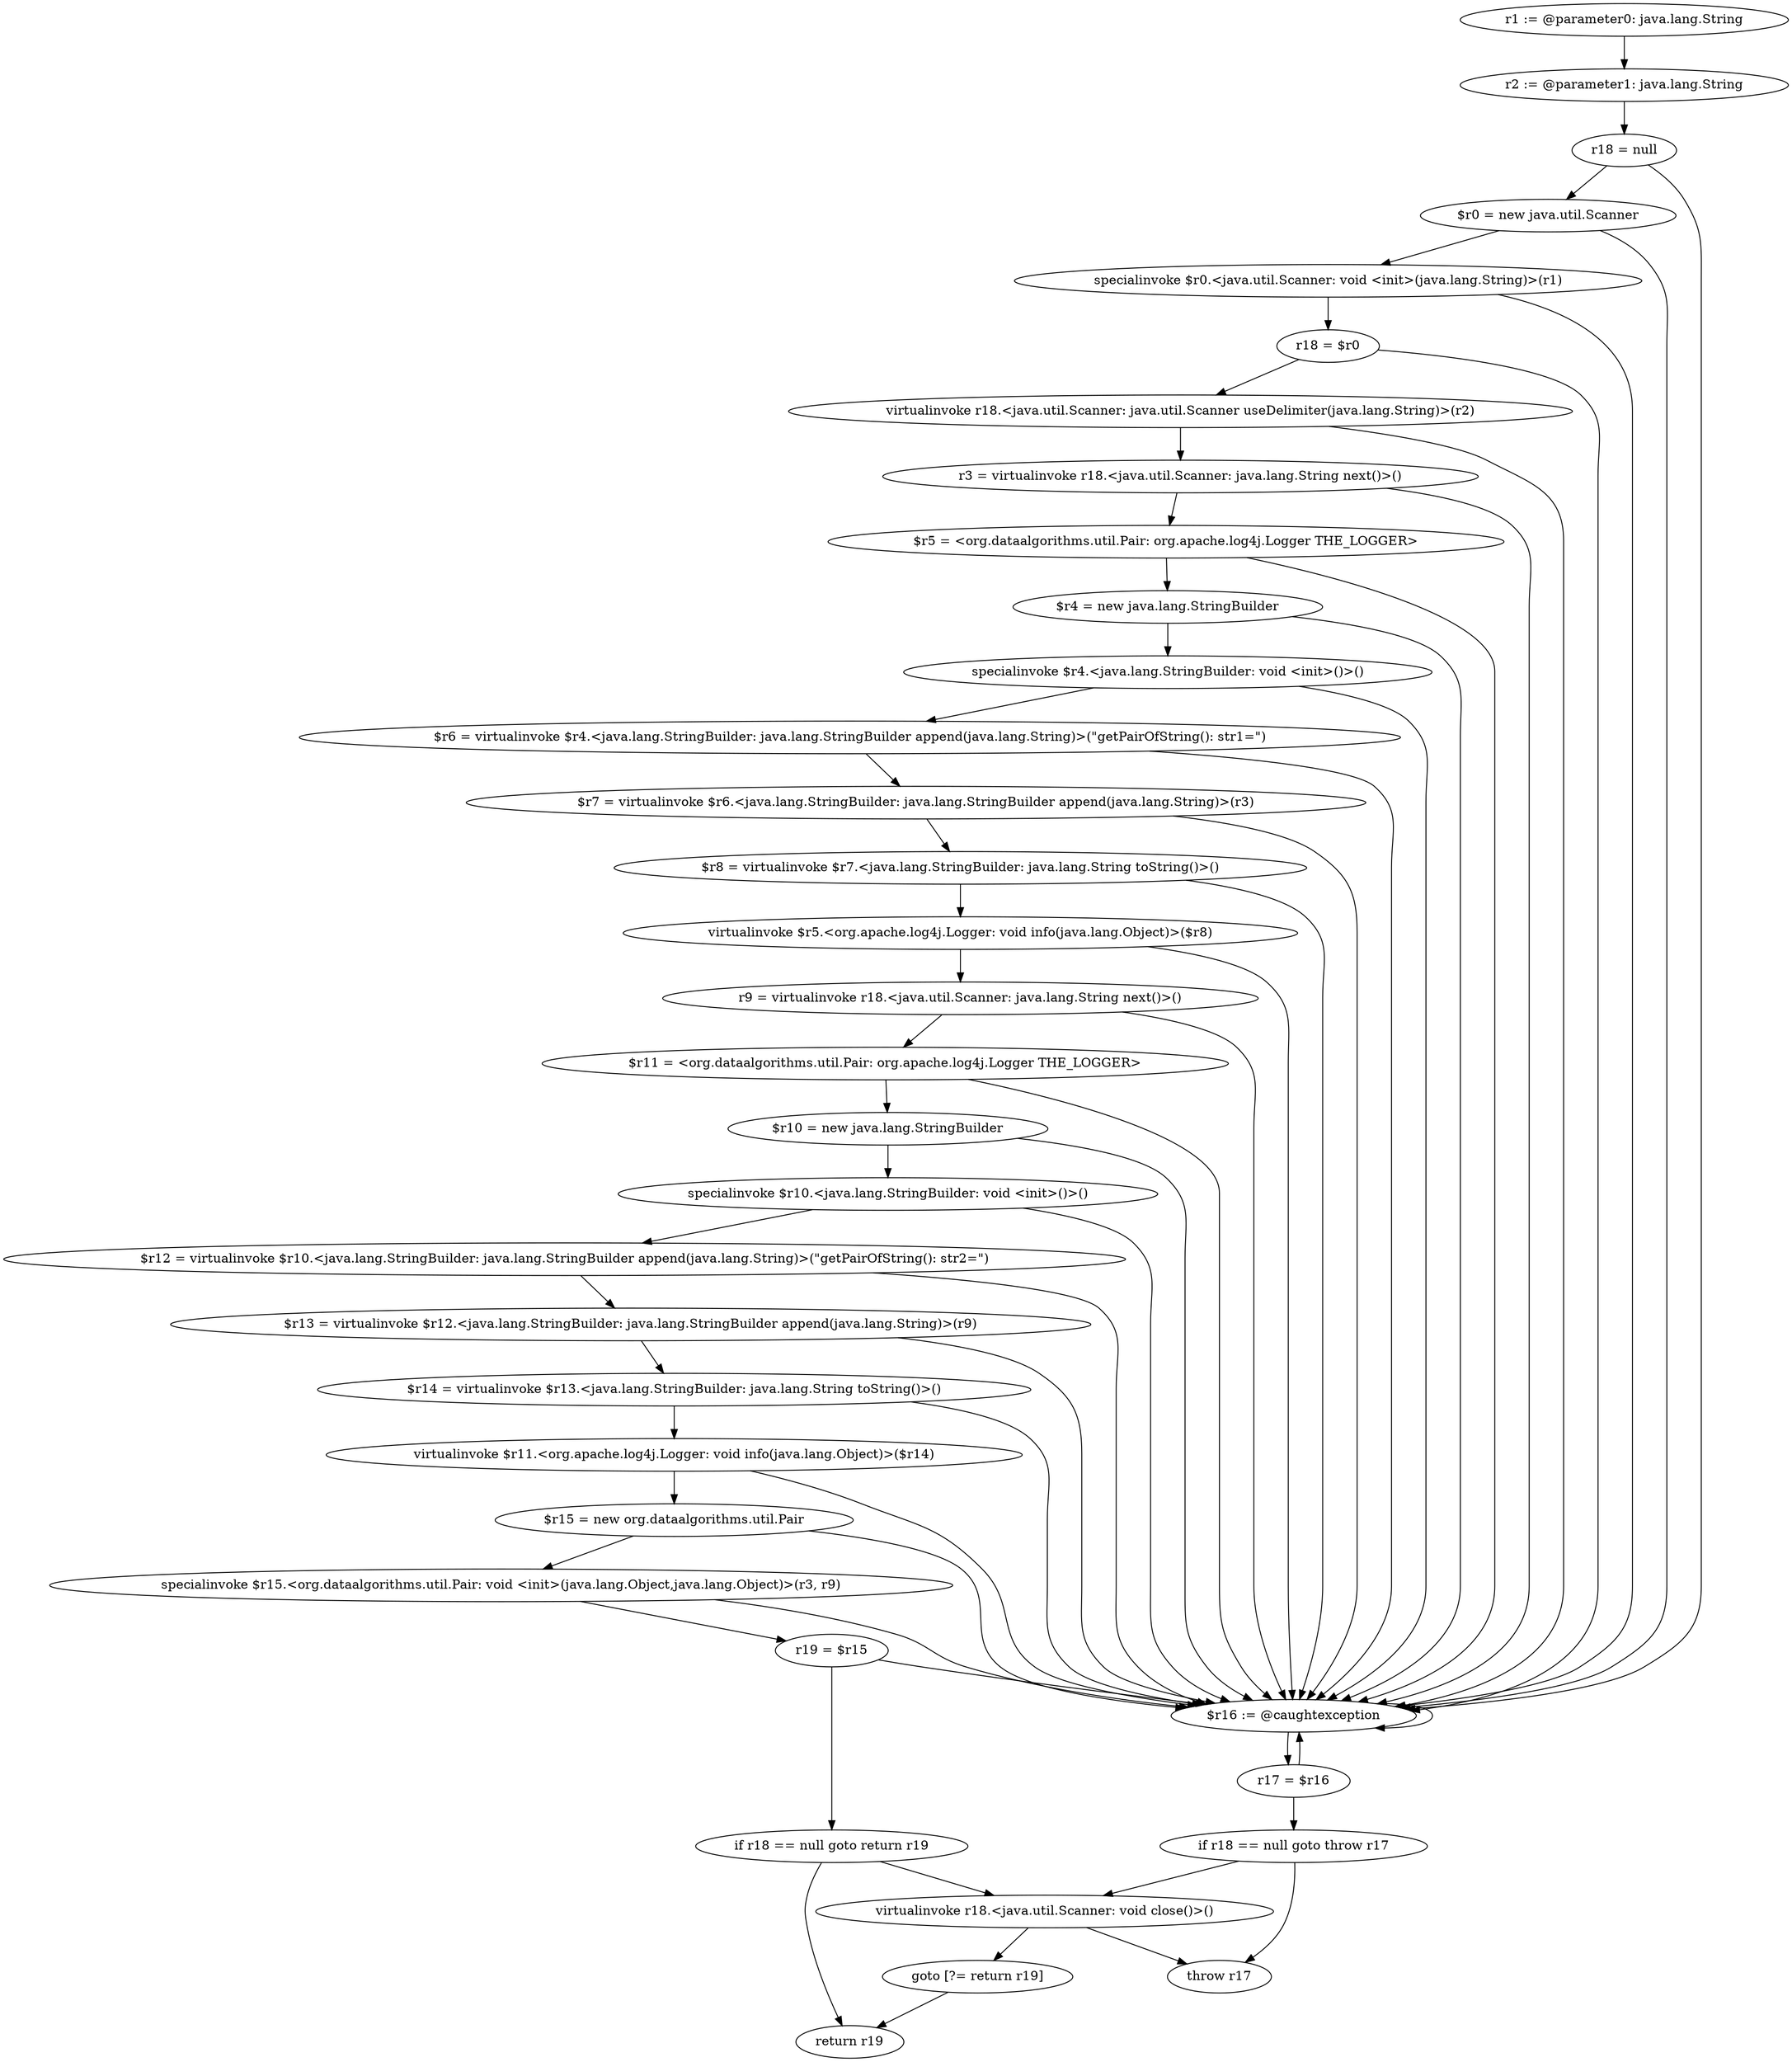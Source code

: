 digraph "unitGraph" {
    "r1 := @parameter0: java.lang.String"
    "r2 := @parameter1: java.lang.String"
    "r18 = null"
    "$r0 = new java.util.Scanner"
    "specialinvoke $r0.<java.util.Scanner: void <init>(java.lang.String)>(r1)"
    "r18 = $r0"
    "virtualinvoke r18.<java.util.Scanner: java.util.Scanner useDelimiter(java.lang.String)>(r2)"
    "r3 = virtualinvoke r18.<java.util.Scanner: java.lang.String next()>()"
    "$r5 = <org.dataalgorithms.util.Pair: org.apache.log4j.Logger THE_LOGGER>"
    "$r4 = new java.lang.StringBuilder"
    "specialinvoke $r4.<java.lang.StringBuilder: void <init>()>()"
    "$r6 = virtualinvoke $r4.<java.lang.StringBuilder: java.lang.StringBuilder append(java.lang.String)>(\"getPairOfString(): str1=\")"
    "$r7 = virtualinvoke $r6.<java.lang.StringBuilder: java.lang.StringBuilder append(java.lang.String)>(r3)"
    "$r8 = virtualinvoke $r7.<java.lang.StringBuilder: java.lang.String toString()>()"
    "virtualinvoke $r5.<org.apache.log4j.Logger: void info(java.lang.Object)>($r8)"
    "r9 = virtualinvoke r18.<java.util.Scanner: java.lang.String next()>()"
    "$r11 = <org.dataalgorithms.util.Pair: org.apache.log4j.Logger THE_LOGGER>"
    "$r10 = new java.lang.StringBuilder"
    "specialinvoke $r10.<java.lang.StringBuilder: void <init>()>()"
    "$r12 = virtualinvoke $r10.<java.lang.StringBuilder: java.lang.StringBuilder append(java.lang.String)>(\"getPairOfString(): str2=\")"
    "$r13 = virtualinvoke $r12.<java.lang.StringBuilder: java.lang.StringBuilder append(java.lang.String)>(r9)"
    "$r14 = virtualinvoke $r13.<java.lang.StringBuilder: java.lang.String toString()>()"
    "virtualinvoke $r11.<org.apache.log4j.Logger: void info(java.lang.Object)>($r14)"
    "$r15 = new org.dataalgorithms.util.Pair"
    "specialinvoke $r15.<org.dataalgorithms.util.Pair: void <init>(java.lang.Object,java.lang.Object)>(r3, r9)"
    "r19 = $r15"
    "if r18 == null goto return r19"
    "virtualinvoke r18.<java.util.Scanner: void close()>()"
    "goto [?= return r19]"
    "$r16 := @caughtexception"
    "r17 = $r16"
    "if r18 == null goto throw r17"
    "throw r17"
    "return r19"
    "r1 := @parameter0: java.lang.String"->"r2 := @parameter1: java.lang.String";
    "r2 := @parameter1: java.lang.String"->"r18 = null";
    "r18 = null"->"$r0 = new java.util.Scanner";
    "r18 = null"->"$r16 := @caughtexception";
    "$r0 = new java.util.Scanner"->"specialinvoke $r0.<java.util.Scanner: void <init>(java.lang.String)>(r1)";
    "$r0 = new java.util.Scanner"->"$r16 := @caughtexception";
    "specialinvoke $r0.<java.util.Scanner: void <init>(java.lang.String)>(r1)"->"r18 = $r0";
    "specialinvoke $r0.<java.util.Scanner: void <init>(java.lang.String)>(r1)"->"$r16 := @caughtexception";
    "r18 = $r0"->"virtualinvoke r18.<java.util.Scanner: java.util.Scanner useDelimiter(java.lang.String)>(r2)";
    "r18 = $r0"->"$r16 := @caughtexception";
    "virtualinvoke r18.<java.util.Scanner: java.util.Scanner useDelimiter(java.lang.String)>(r2)"->"r3 = virtualinvoke r18.<java.util.Scanner: java.lang.String next()>()";
    "virtualinvoke r18.<java.util.Scanner: java.util.Scanner useDelimiter(java.lang.String)>(r2)"->"$r16 := @caughtexception";
    "r3 = virtualinvoke r18.<java.util.Scanner: java.lang.String next()>()"->"$r5 = <org.dataalgorithms.util.Pair: org.apache.log4j.Logger THE_LOGGER>";
    "r3 = virtualinvoke r18.<java.util.Scanner: java.lang.String next()>()"->"$r16 := @caughtexception";
    "$r5 = <org.dataalgorithms.util.Pair: org.apache.log4j.Logger THE_LOGGER>"->"$r4 = new java.lang.StringBuilder";
    "$r5 = <org.dataalgorithms.util.Pair: org.apache.log4j.Logger THE_LOGGER>"->"$r16 := @caughtexception";
    "$r4 = new java.lang.StringBuilder"->"specialinvoke $r4.<java.lang.StringBuilder: void <init>()>()";
    "$r4 = new java.lang.StringBuilder"->"$r16 := @caughtexception";
    "specialinvoke $r4.<java.lang.StringBuilder: void <init>()>()"->"$r6 = virtualinvoke $r4.<java.lang.StringBuilder: java.lang.StringBuilder append(java.lang.String)>(\"getPairOfString(): str1=\")";
    "specialinvoke $r4.<java.lang.StringBuilder: void <init>()>()"->"$r16 := @caughtexception";
    "$r6 = virtualinvoke $r4.<java.lang.StringBuilder: java.lang.StringBuilder append(java.lang.String)>(\"getPairOfString(): str1=\")"->"$r7 = virtualinvoke $r6.<java.lang.StringBuilder: java.lang.StringBuilder append(java.lang.String)>(r3)";
    "$r6 = virtualinvoke $r4.<java.lang.StringBuilder: java.lang.StringBuilder append(java.lang.String)>(\"getPairOfString(): str1=\")"->"$r16 := @caughtexception";
    "$r7 = virtualinvoke $r6.<java.lang.StringBuilder: java.lang.StringBuilder append(java.lang.String)>(r3)"->"$r8 = virtualinvoke $r7.<java.lang.StringBuilder: java.lang.String toString()>()";
    "$r7 = virtualinvoke $r6.<java.lang.StringBuilder: java.lang.StringBuilder append(java.lang.String)>(r3)"->"$r16 := @caughtexception";
    "$r8 = virtualinvoke $r7.<java.lang.StringBuilder: java.lang.String toString()>()"->"virtualinvoke $r5.<org.apache.log4j.Logger: void info(java.lang.Object)>($r8)";
    "$r8 = virtualinvoke $r7.<java.lang.StringBuilder: java.lang.String toString()>()"->"$r16 := @caughtexception";
    "virtualinvoke $r5.<org.apache.log4j.Logger: void info(java.lang.Object)>($r8)"->"r9 = virtualinvoke r18.<java.util.Scanner: java.lang.String next()>()";
    "virtualinvoke $r5.<org.apache.log4j.Logger: void info(java.lang.Object)>($r8)"->"$r16 := @caughtexception";
    "r9 = virtualinvoke r18.<java.util.Scanner: java.lang.String next()>()"->"$r11 = <org.dataalgorithms.util.Pair: org.apache.log4j.Logger THE_LOGGER>";
    "r9 = virtualinvoke r18.<java.util.Scanner: java.lang.String next()>()"->"$r16 := @caughtexception";
    "$r11 = <org.dataalgorithms.util.Pair: org.apache.log4j.Logger THE_LOGGER>"->"$r10 = new java.lang.StringBuilder";
    "$r11 = <org.dataalgorithms.util.Pair: org.apache.log4j.Logger THE_LOGGER>"->"$r16 := @caughtexception";
    "$r10 = new java.lang.StringBuilder"->"specialinvoke $r10.<java.lang.StringBuilder: void <init>()>()";
    "$r10 = new java.lang.StringBuilder"->"$r16 := @caughtexception";
    "specialinvoke $r10.<java.lang.StringBuilder: void <init>()>()"->"$r12 = virtualinvoke $r10.<java.lang.StringBuilder: java.lang.StringBuilder append(java.lang.String)>(\"getPairOfString(): str2=\")";
    "specialinvoke $r10.<java.lang.StringBuilder: void <init>()>()"->"$r16 := @caughtexception";
    "$r12 = virtualinvoke $r10.<java.lang.StringBuilder: java.lang.StringBuilder append(java.lang.String)>(\"getPairOfString(): str2=\")"->"$r13 = virtualinvoke $r12.<java.lang.StringBuilder: java.lang.StringBuilder append(java.lang.String)>(r9)";
    "$r12 = virtualinvoke $r10.<java.lang.StringBuilder: java.lang.StringBuilder append(java.lang.String)>(\"getPairOfString(): str2=\")"->"$r16 := @caughtexception";
    "$r13 = virtualinvoke $r12.<java.lang.StringBuilder: java.lang.StringBuilder append(java.lang.String)>(r9)"->"$r14 = virtualinvoke $r13.<java.lang.StringBuilder: java.lang.String toString()>()";
    "$r13 = virtualinvoke $r12.<java.lang.StringBuilder: java.lang.StringBuilder append(java.lang.String)>(r9)"->"$r16 := @caughtexception";
    "$r14 = virtualinvoke $r13.<java.lang.StringBuilder: java.lang.String toString()>()"->"virtualinvoke $r11.<org.apache.log4j.Logger: void info(java.lang.Object)>($r14)";
    "$r14 = virtualinvoke $r13.<java.lang.StringBuilder: java.lang.String toString()>()"->"$r16 := @caughtexception";
    "virtualinvoke $r11.<org.apache.log4j.Logger: void info(java.lang.Object)>($r14)"->"$r15 = new org.dataalgorithms.util.Pair";
    "virtualinvoke $r11.<org.apache.log4j.Logger: void info(java.lang.Object)>($r14)"->"$r16 := @caughtexception";
    "$r15 = new org.dataalgorithms.util.Pair"->"specialinvoke $r15.<org.dataalgorithms.util.Pair: void <init>(java.lang.Object,java.lang.Object)>(r3, r9)";
    "$r15 = new org.dataalgorithms.util.Pair"->"$r16 := @caughtexception";
    "specialinvoke $r15.<org.dataalgorithms.util.Pair: void <init>(java.lang.Object,java.lang.Object)>(r3, r9)"->"r19 = $r15";
    "specialinvoke $r15.<org.dataalgorithms.util.Pair: void <init>(java.lang.Object,java.lang.Object)>(r3, r9)"->"$r16 := @caughtexception";
    "r19 = $r15"->"if r18 == null goto return r19";
    "r19 = $r15"->"$r16 := @caughtexception";
    "if r18 == null goto return r19"->"virtualinvoke r18.<java.util.Scanner: void close()>()";
    "if r18 == null goto return r19"->"return r19";
    "virtualinvoke r18.<java.util.Scanner: void close()>()"->"goto [?= return r19]";
    "goto [?= return r19]"->"return r19";
    "$r16 := @caughtexception"->"r17 = $r16";
    "$r16 := @caughtexception"->"$r16 := @caughtexception";
    "r17 = $r16"->"if r18 == null goto throw r17";
    "r17 = $r16"->"$r16 := @caughtexception";
    "if r18 == null goto throw r17"->"virtualinvoke r18.<java.util.Scanner: void close()>()";
    "if r18 == null goto throw r17"->"throw r17";
    "virtualinvoke r18.<java.util.Scanner: void close()>()"->"throw r17";
}
